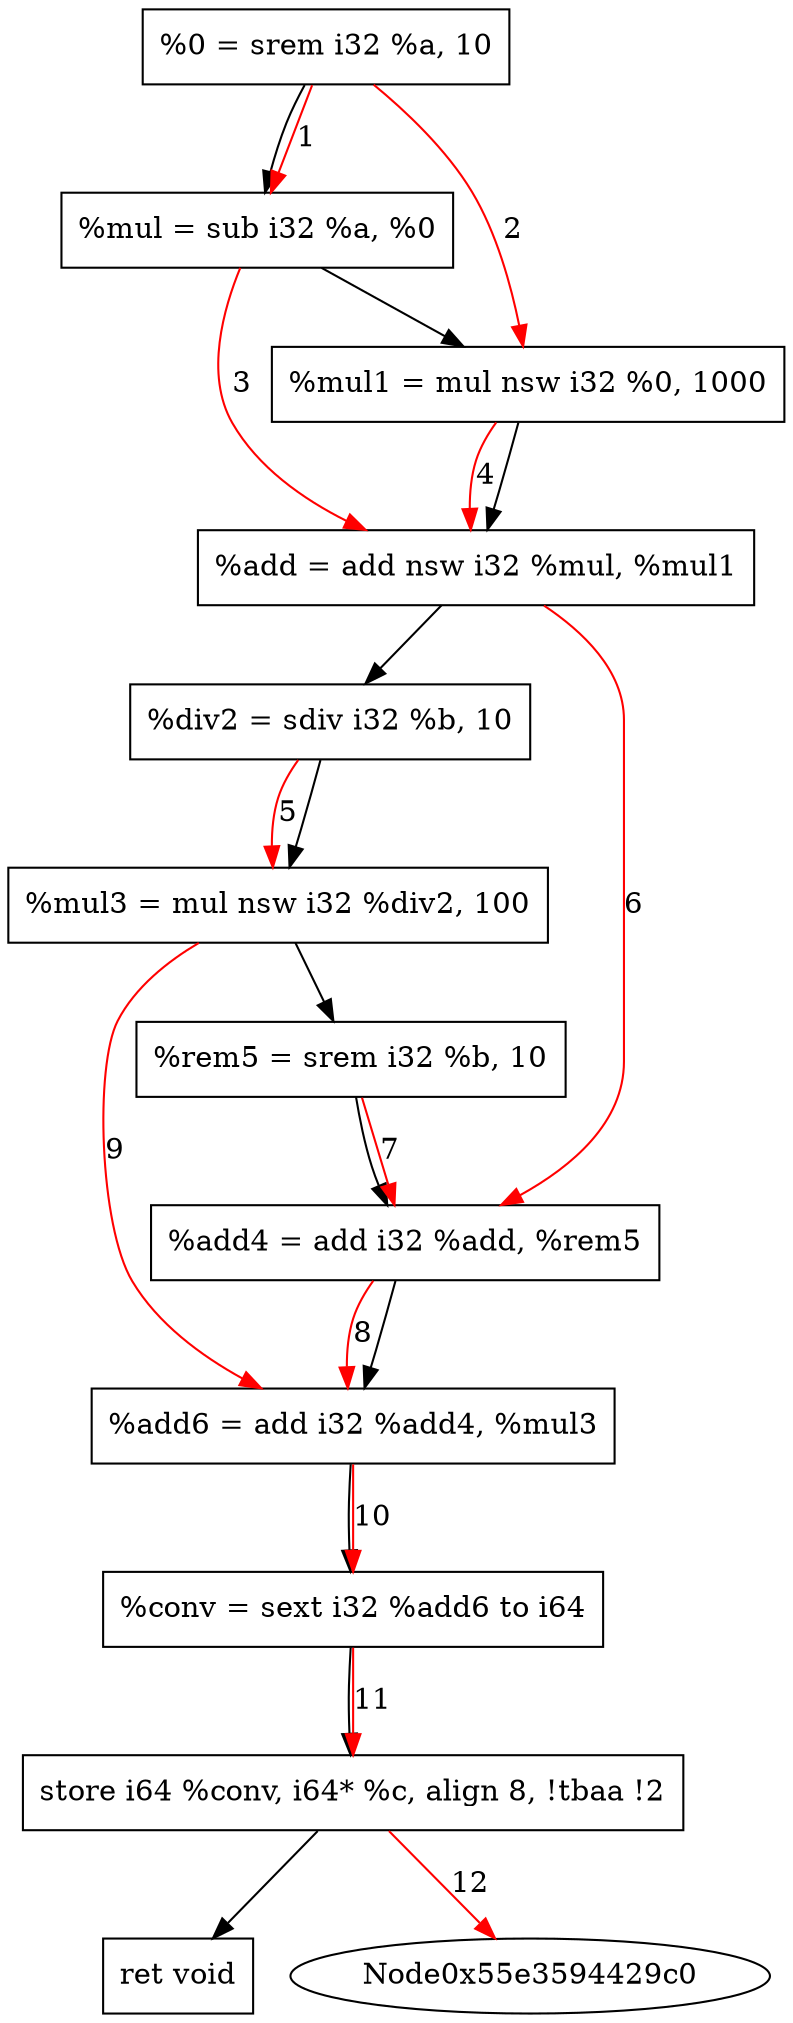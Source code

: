 digraph "CDFG for'func' function" {
	Node0x55e359443220[shape=record, label="  %0 = srem i32 %a, 10"]
	Node0x55e3594432b0[shape=record, label="  %mul = sub i32 %a, %0"]
	Node0x55e359443370[shape=record, label="  %mul1 = mul nsw i32 %0, 1000"]
	Node0x55e359443400[shape=record, label="  %add = add nsw i32 %mul, %mul1"]
	Node0x55e359443490[shape=record, label="  %div2 = sdiv i32 %b, 10"]
	Node0x55e359443550[shape=record, label="  %mul3 = mul nsw i32 %div2, 100"]
	Node0x55e3594435e0[shape=record, label="  %rem5 = srem i32 %b, 10"]
	Node0x55e359443670[shape=record, label="  %add4 = add i32 %add, %rem5"]
	Node0x55e359443700[shape=record, label="  %add6 = add i32 %add4, %mul3"]
	Node0x55e359442b98[shape=record, label="  %conv = sext i32 %add6 to i64"]
	Node0x55e359443950[shape=record, label="  store i64 %conv, i64* %c, align 8, !tbaa !2"]
	Node0x55e359444850[shape=record, label="  ret void"]
	Node0x55e359443220 -> Node0x55e3594432b0
	Node0x55e3594432b0 -> Node0x55e359443370
	Node0x55e359443370 -> Node0x55e359443400
	Node0x55e359443400 -> Node0x55e359443490
	Node0x55e359443490 -> Node0x55e359443550
	Node0x55e359443550 -> Node0x55e3594435e0
	Node0x55e3594435e0 -> Node0x55e359443670
	Node0x55e359443670 -> Node0x55e359443700
	Node0x55e359443700 -> Node0x55e359442b98
	Node0x55e359442b98 -> Node0x55e359443950
	Node0x55e359443950 -> Node0x55e359444850
edge [color=red]
	Node0x55e359443220 -> Node0x55e3594432b0[label="1"]
	Node0x55e359443220 -> Node0x55e359443370[label="2"]
	Node0x55e3594432b0 -> Node0x55e359443400[label="3"]
	Node0x55e359443370 -> Node0x55e359443400[label="4"]
	Node0x55e359443490 -> Node0x55e359443550[label="5"]
	Node0x55e359443400 -> Node0x55e359443670[label="6"]
	Node0x55e3594435e0 -> Node0x55e359443670[label="7"]
	Node0x55e359443670 -> Node0x55e359443700[label="8"]
	Node0x55e359443550 -> Node0x55e359443700[label="9"]
	Node0x55e359443700 -> Node0x55e359442b98[label="10"]
	Node0x55e359442b98 -> Node0x55e359443950[label="11"]
	Node0x55e359443950 -> Node0x55e3594429c0[label="12"]
}
